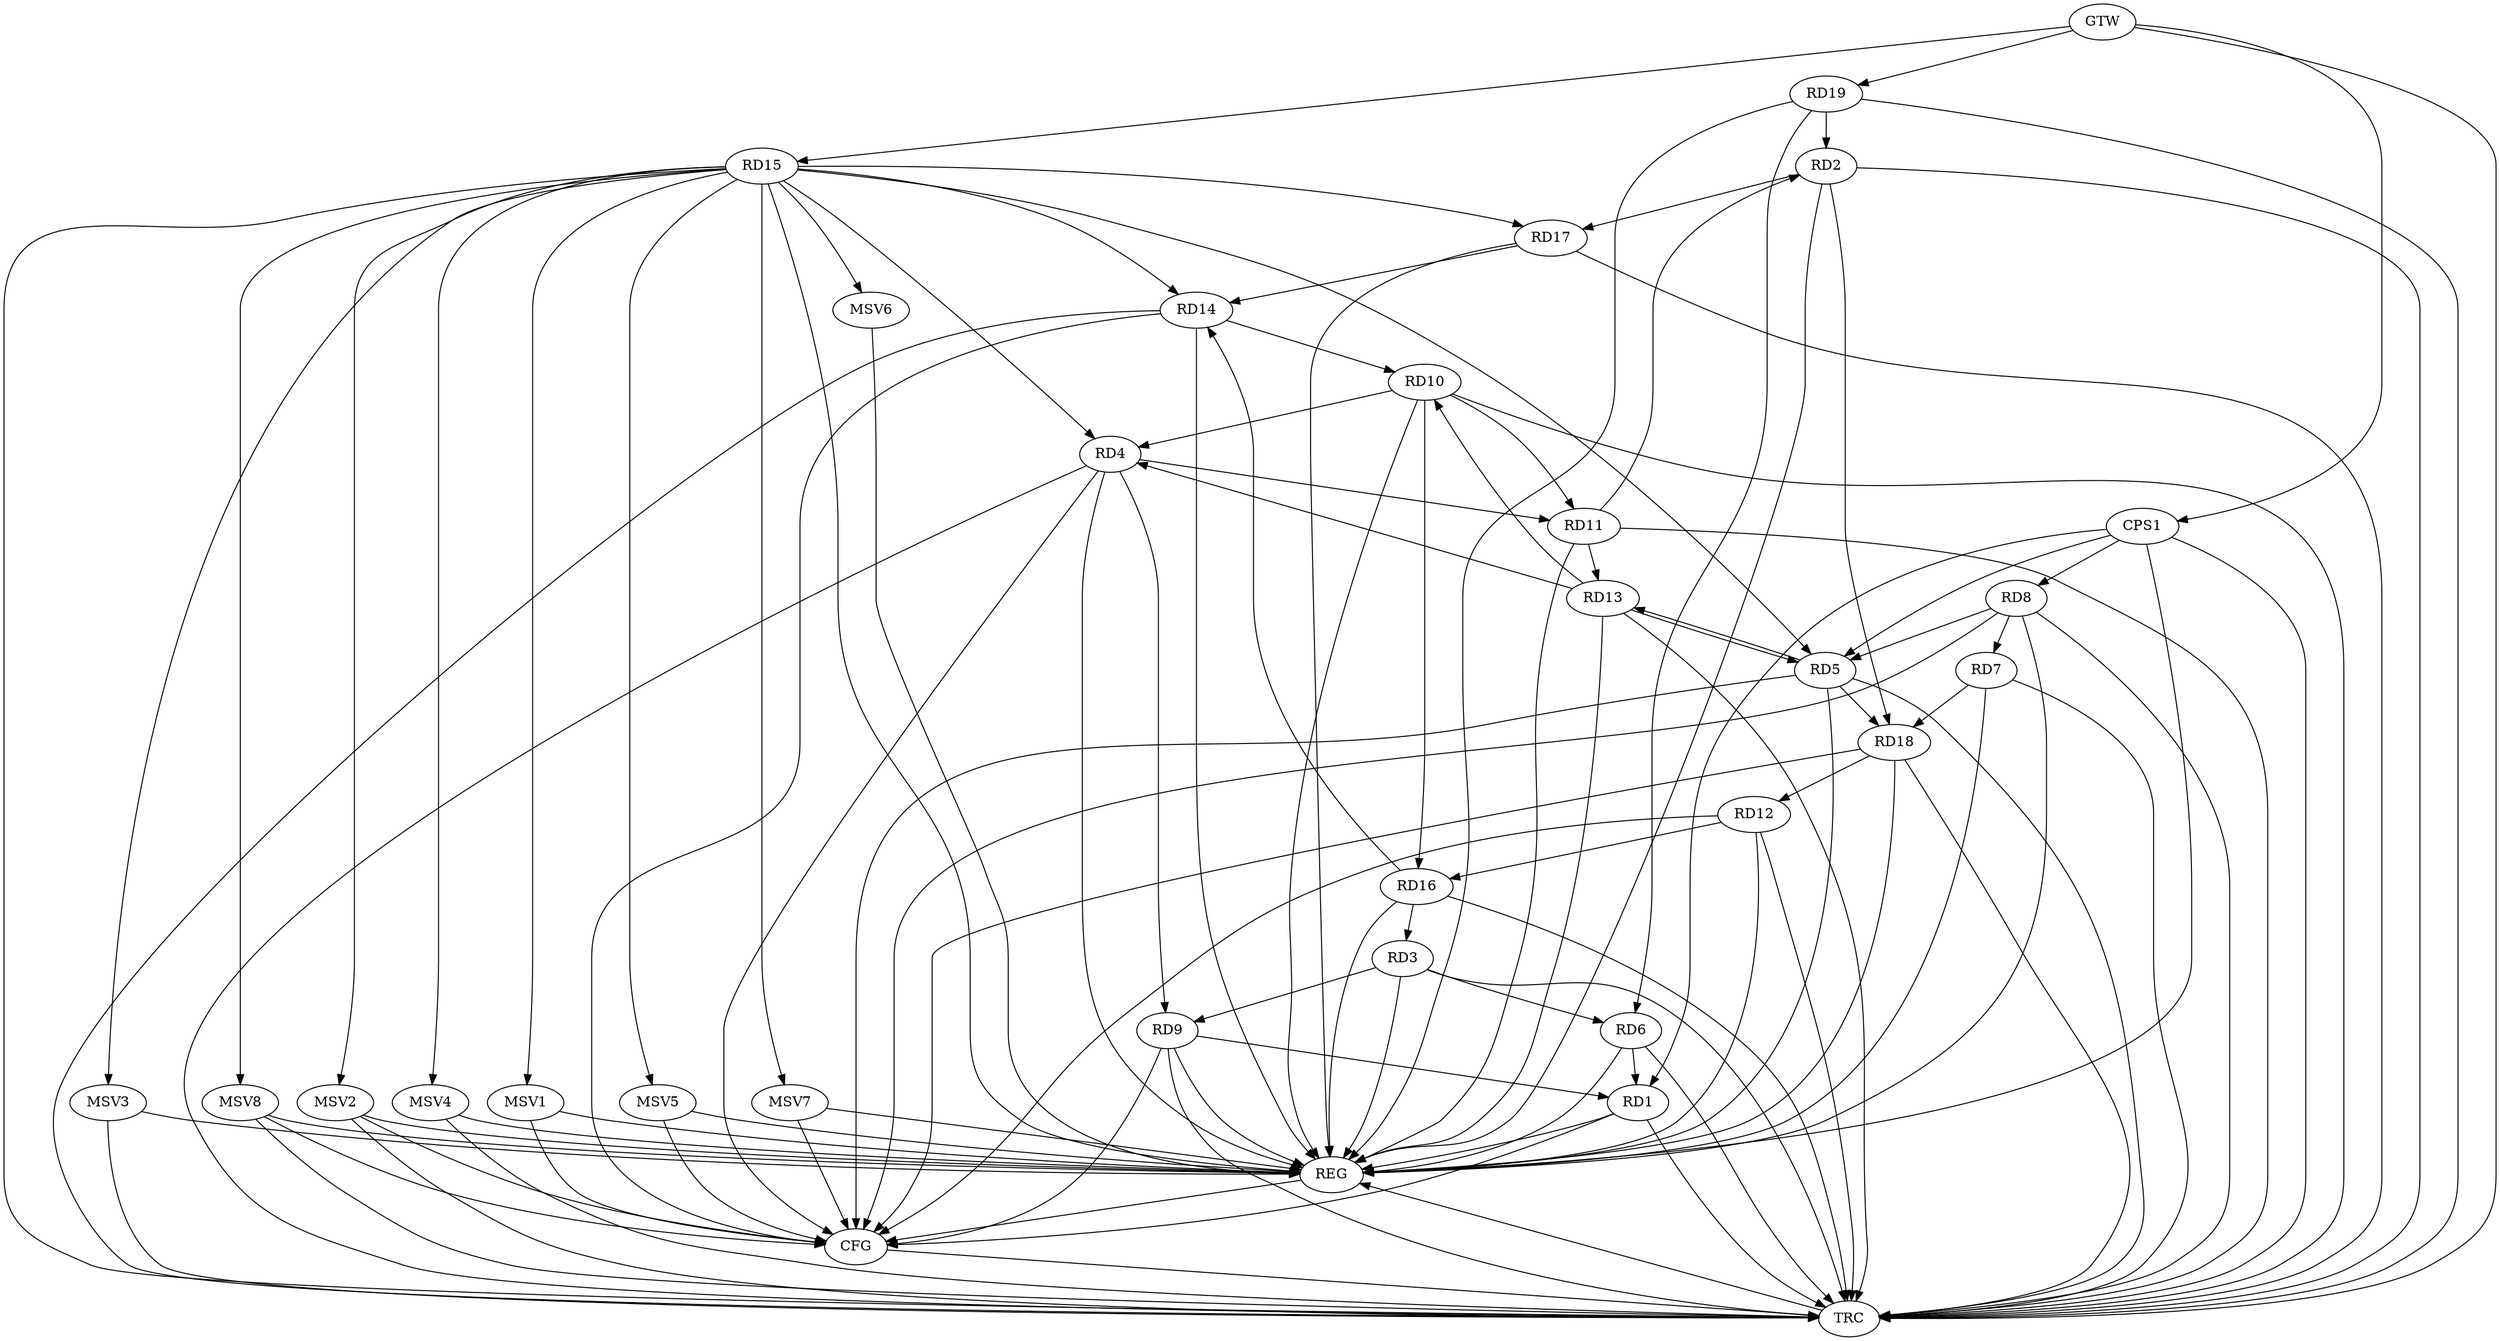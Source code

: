strict digraph G {
  RD1 [ label="RD1" ];
  RD2 [ label="RD2" ];
  RD3 [ label="RD3" ];
  RD4 [ label="RD4" ];
  RD5 [ label="RD5" ];
  RD6 [ label="RD6" ];
  RD7 [ label="RD7" ];
  RD8 [ label="RD8" ];
  RD9 [ label="RD9" ];
  RD10 [ label="RD10" ];
  RD11 [ label="RD11" ];
  RD12 [ label="RD12" ];
  RD13 [ label="RD13" ];
  RD14 [ label="RD14" ];
  RD15 [ label="RD15" ];
  RD16 [ label="RD16" ];
  RD17 [ label="RD17" ];
  RD18 [ label="RD18" ];
  RD19 [ label="RD19" ];
  CPS1 [ label="CPS1" ];
  GTW [ label="GTW" ];
  REG [ label="REG" ];
  CFG [ label="CFG" ];
  TRC [ label="TRC" ];
  MSV1 [ label="MSV1" ];
  MSV2 [ label="MSV2" ];
  MSV3 [ label="MSV3" ];
  MSV4 [ label="MSV4" ];
  MSV5 [ label="MSV5" ];
  MSV6 [ label="MSV6" ];
  MSV7 [ label="MSV7" ];
  MSV8 [ label="MSV8" ];
  RD6 -> RD1;
  RD9 -> RD1;
  RD11 -> RD2;
  RD2 -> RD17;
  RD2 -> RD18;
  RD19 -> RD2;
  RD3 -> RD6;
  RD3 -> RD9;
  RD16 -> RD3;
  RD4 -> RD9;
  RD10 -> RD4;
  RD4 -> RD11;
  RD13 -> RD4;
  RD15 -> RD4;
  RD8 -> RD5;
  RD5 -> RD13;
  RD13 -> RD5;
  RD15 -> RD5;
  RD5 -> RD18;
  RD19 -> RD6;
  RD8 -> RD7;
  RD7 -> RD18;
  RD10 -> RD11;
  RD13 -> RD10;
  RD14 -> RD10;
  RD10 -> RD16;
  RD11 -> RD13;
  RD12 -> RD16;
  RD18 -> RD12;
  RD15 -> RD14;
  RD16 -> RD14;
  RD17 -> RD14;
  RD15 -> RD17;
  CPS1 -> RD1;
  CPS1 -> RD5;
  CPS1 -> RD8;
  GTW -> RD15;
  GTW -> RD19;
  GTW -> CPS1;
  RD1 -> REG;
  RD2 -> REG;
  RD3 -> REG;
  RD4 -> REG;
  RD5 -> REG;
  RD6 -> REG;
  RD7 -> REG;
  RD8 -> REG;
  RD9 -> REG;
  RD10 -> REG;
  RD11 -> REG;
  RD12 -> REG;
  RD13 -> REG;
  RD14 -> REG;
  RD15 -> REG;
  RD16 -> REG;
  RD17 -> REG;
  RD18 -> REG;
  RD19 -> REG;
  CPS1 -> REG;
  RD4 -> CFG;
  RD14 -> CFG;
  RD12 -> CFG;
  RD1 -> CFG;
  RD8 -> CFG;
  RD18 -> CFG;
  RD9 -> CFG;
  RD5 -> CFG;
  REG -> CFG;
  RD1 -> TRC;
  RD2 -> TRC;
  RD3 -> TRC;
  RD4 -> TRC;
  RD5 -> TRC;
  RD6 -> TRC;
  RD7 -> TRC;
  RD8 -> TRC;
  RD9 -> TRC;
  RD10 -> TRC;
  RD11 -> TRC;
  RD12 -> TRC;
  RD13 -> TRC;
  RD14 -> TRC;
  RD15 -> TRC;
  RD16 -> TRC;
  RD17 -> TRC;
  RD18 -> TRC;
  RD19 -> TRC;
  CPS1 -> TRC;
  GTW -> TRC;
  CFG -> TRC;
  TRC -> REG;
  RD15 -> MSV1;
  MSV1 -> REG;
  MSV1 -> CFG;
  RD15 -> MSV2;
  RD15 -> MSV3;
  MSV2 -> REG;
  MSV2 -> TRC;
  MSV2 -> CFG;
  MSV3 -> REG;
  MSV3 -> TRC;
  RD15 -> MSV4;
  MSV4 -> REG;
  MSV4 -> TRC;
  RD15 -> MSV5;
  MSV5 -> REG;
  MSV5 -> CFG;
  RD15 -> MSV6;
  MSV6 -> REG;
  RD15 -> MSV7;
  MSV7 -> REG;
  MSV7 -> CFG;
  RD15 -> MSV8;
  MSV8 -> REG;
  MSV8 -> TRC;
  MSV8 -> CFG;
}
